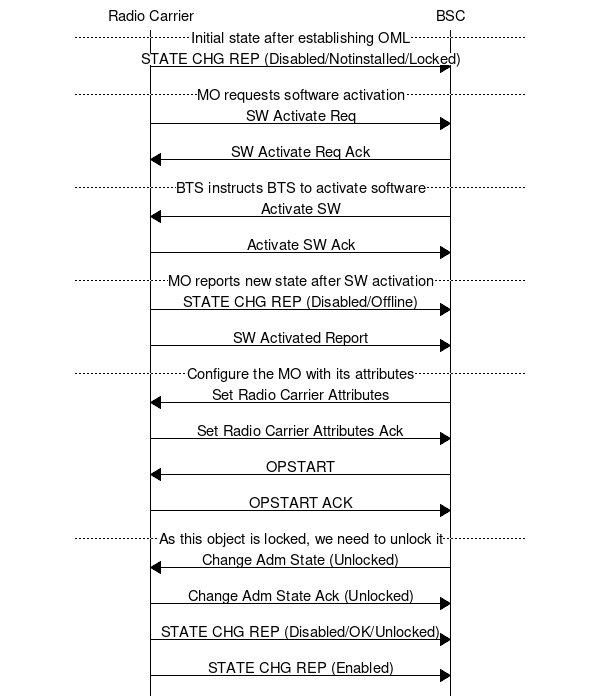 msc {
	bts [label="Radio Carrier"], bsc [label="BSC"];
	---		[label="Initial state after establishing OML"];
	bts => bsc	[label="STATE CHG REP (Disabled/Notinstalled/Locked)"];
	---		[label="MO requests software activation"];
	bts => bsc	[label="SW Activate Req"];
	bts <= bsc	[label="SW Activate Req Ack"];
	---		[label="BTS instructs BTS to activate software"];
	bts <= bsc	[label="Activate SW"];
	bts => bsc	[label="Activate SW Ack"];
	---		[label="MO reports new state after SW activation"];
	bts => bsc	[label="STATE CHG REP (Disabled/Offline)"];
	bts => bsc	[label="SW Activated Report"];
	---		[label="Configure the MO with its attributes"];
	bts <= bsc	[label="Set Radio Carrier Attributes"];
	bts => bsc	[label="Set Radio Carrier Attributes Ack"];
	bts <= bsc	[label="OPSTART"];
	bts => bsc	[label="OPSTART ACK"];
	---		[label="As this object is locked, we need to unlock it"];
	bts <= bsc	[label="Change Adm State (Unlocked)"];
	bts => bsc	[label="Change Adm State Ack (Unlocked)"];
	bts => bsc	[label="STATE CHG REP (Disabled/OK/Unlocked)"];
	bts => bsc	[label="STATE CHG REP (Enabled)"];
}
